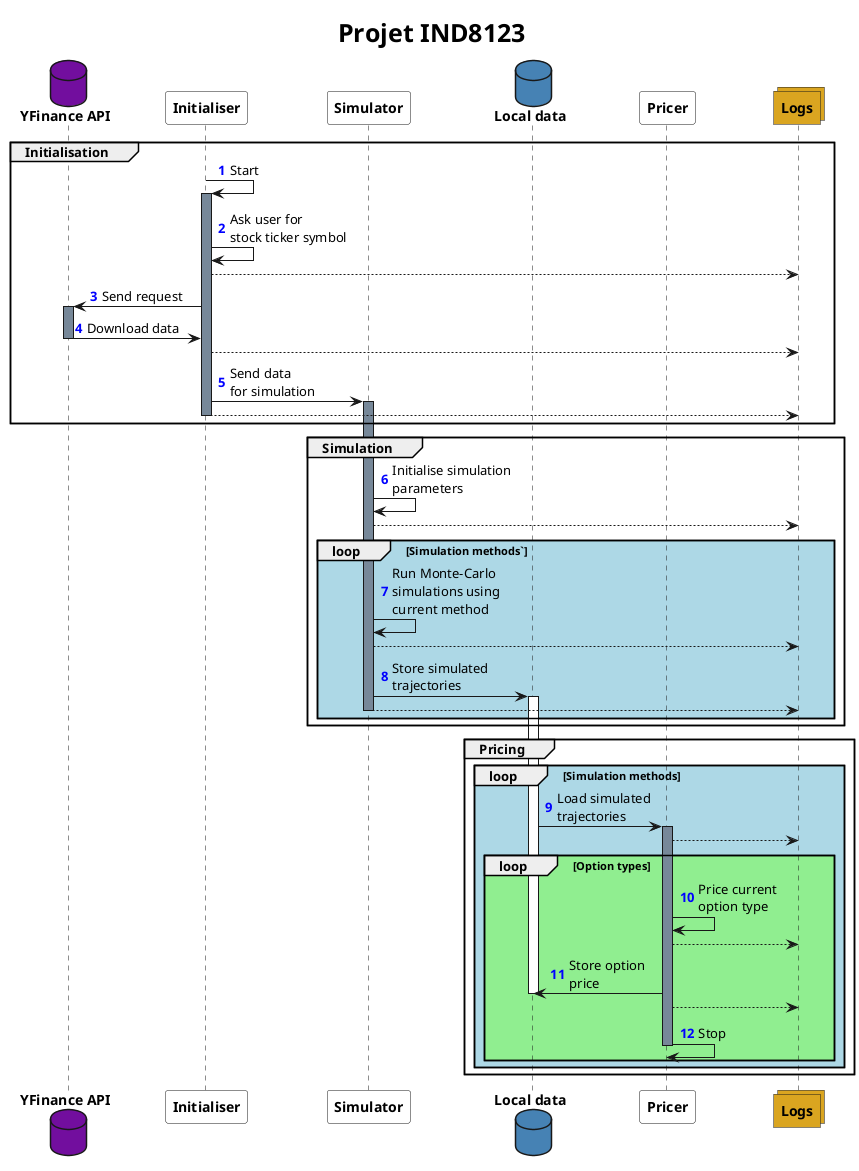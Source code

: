 @startuml
'https://plantuml.com/sequence-diagram

skinparam ParticipantFontStyle bold
skinparam DatabaseFontStyle bold
skinparam CollectionsFontStyle bold
skinparam BackgroundColor White
skinparam TitleFontSize 25
skinparam TitleFontStyle bold
autonumber "<font color=blue><b>"

title Projet IND8123

database "YFinance API" #720E9E
participant Initialiser #White
participant Simulator #White
database "Local data" #SteelBlue
participant Pricer #White
collections Logs #GoldenRod


group Initialisation
Initialiser -> Initialiser: Start
activate Initialiser #LightSlateGrey
Initialiser -> Initialiser: Ask user for \nstock ticker symbol
autonumber stop
Initialiser --> Logs
autonumber resume
Initialiser -> "YFinance API": Send request
activate "YFinance API" #LightSlateGrey
"YFinance API"-> Initialiser: Download data
deactivate "YFinance API"
autonumber stop
Initialiser --> Logs
autonumber resume
Initialiser -> Simulator: Send data\nfor simulation
activate Simulator #LightSlateGrey
autonumber stop
Initialiser --> Logs
autonumber resume
deactivate Initialiser
deactivate "YFinance API"
end

group Simulation
Simulator->Simulator: Initialise simulation\nparameters
autonumber stop
Simulator-->Logs
autonumber resume
loop #LightBlue Simulation methods`
Simulator->Simulator: Run Monte-Carlo\nsimulations using\ncurrent method
autonumber stop
Simulator-->Logs
autonumber resume
Simulator->"Local data": Store simulated\ntrajectories
activate "Local data"
autonumber stop
Simulator-->Logs
autonumber resume
deactivate Simulator
end
end


group Pricing
loop #LightBlue Simulation methods
"Local data"->Pricer: Load simulated\ntrajectories
activate Pricer #LightSlateGrey
autonumber stop
Pricer-->Logs
autonumber resume
loop #LightGreen Option types
Pricer->Pricer: Price current\noption type
autonumber stop
Pricer-->Logs
autonumber resume
Pricer->"Local data": Store option\nprice
deactivate "Local data"
autonumber stop
Pricer-->Logs
autonumber resume
Pricer->Pricer: Stop
deactivate Pricer
end
end
end

@enduml
